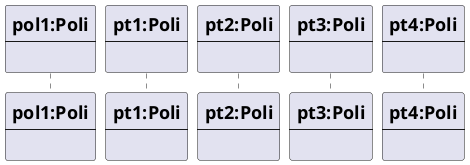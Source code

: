 @startuml
participant Participant1 [
    =pol1:Poli
    ----
    """"
]


participant Participant2 [
    =pt1:Poli
    ----
    """"
]

participant Participant3 [
    =pt2:Poli
    ----
    """"
]
participant Participant4 [
    =pt3:Poli
    ----
    """"
]

participant Participant5 [
    =pt4:Poli
    ----
    """"
]






@enduml